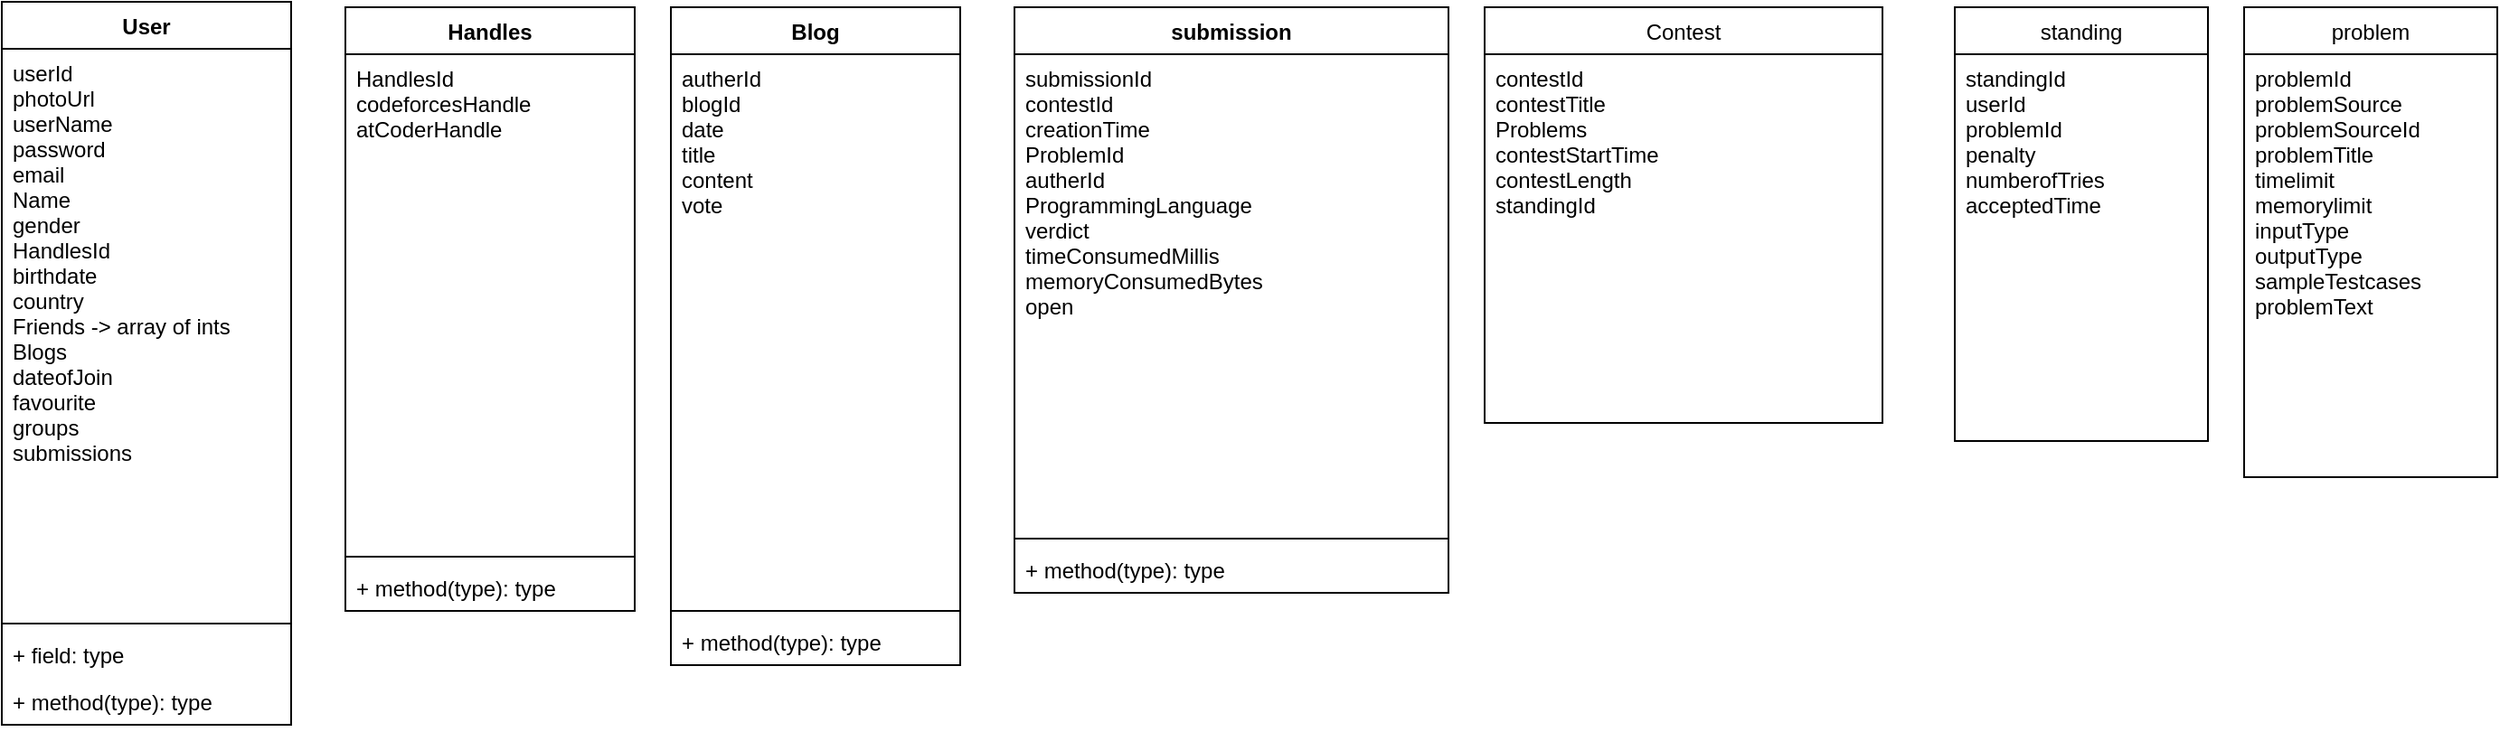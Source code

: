 <mxfile version="14.6.11" type="github">
  <diagram name="Page-1" id="e7e014a7-5840-1c2e-5031-d8a46d1fe8dd">
    <mxGraphModel dx="723" dy="383" grid="1" gridSize="10" guides="1" tooltips="1" connect="1" arrows="1" fold="1" page="1" pageScale="1" pageWidth="1169" pageHeight="826" background="#ffffff" math="0" shadow="0">
      <root>
        <mxCell id="0" />
        <mxCell id="1" parent="0" />
        <mxCell id="JU4NtEomJYwtcVXKQSau-47" value="User" style="swimlane;fontStyle=1;align=center;verticalAlign=top;childLayout=stackLayout;horizontal=1;startSize=26;horizontalStack=0;resizeParent=1;resizeParentMax=0;resizeLast=0;collapsible=1;marginBottom=0;" vertex="1" parent="1">
          <mxGeometry x="20" y="17" width="160" height="400" as="geometry" />
        </mxCell>
        <mxCell id="JU4NtEomJYwtcVXKQSau-48" value="userId&#xa;photoUrl&#xa;userName&#xa;password&#xa;email&#xa;Name&#xa;gender&#xa;HandlesId &#xa;birthdate&#xa;country&#xa;Friends -&gt; array of ints&#xa;Blogs  &#xa;dateofJoin&#xa;favourite&#xa;groups &#xa;submissions" style="text;strokeColor=none;fillColor=none;align=left;verticalAlign=top;spacingLeft=4;spacingRight=4;overflow=hidden;rotatable=0;points=[[0,0.5],[1,0.5]];portConstraint=eastwest;" vertex="1" parent="JU4NtEomJYwtcVXKQSau-47">
          <mxGeometry y="26" width="160" height="314" as="geometry" />
        </mxCell>
        <mxCell id="JU4NtEomJYwtcVXKQSau-49" value="" style="line;strokeWidth=1;fillColor=none;align=left;verticalAlign=middle;spacingTop=-1;spacingLeft=3;spacingRight=3;rotatable=0;labelPosition=right;points=[];portConstraint=eastwest;" vertex="1" parent="JU4NtEomJYwtcVXKQSau-47">
          <mxGeometry y="340" width="160" height="8" as="geometry" />
        </mxCell>
        <mxCell id="JU4NtEomJYwtcVXKQSau-51" value="+ field: type" style="text;strokeColor=none;fillColor=none;align=left;verticalAlign=top;spacingLeft=4;spacingRight=4;overflow=hidden;rotatable=0;points=[[0,0.5],[1,0.5]];portConstraint=eastwest;" vertex="1" parent="JU4NtEomJYwtcVXKQSau-47">
          <mxGeometry y="348" width="160" height="26" as="geometry" />
        </mxCell>
        <mxCell id="JU4NtEomJYwtcVXKQSau-50" value="+ method(type): type" style="text;strokeColor=none;fillColor=none;align=left;verticalAlign=top;spacingLeft=4;spacingRight=4;overflow=hidden;rotatable=0;points=[[0,0.5],[1,0.5]];portConstraint=eastwest;" vertex="1" parent="JU4NtEomJYwtcVXKQSau-47">
          <mxGeometry y="374" width="160" height="26" as="geometry" />
        </mxCell>
        <mxCell id="JU4NtEomJYwtcVXKQSau-52" value="Blog" style="swimlane;fontStyle=1;align=center;verticalAlign=top;childLayout=stackLayout;horizontal=1;startSize=26;horizontalStack=0;resizeParent=1;resizeParentMax=0;resizeLast=0;collapsible=1;marginBottom=0;" vertex="1" parent="1">
          <mxGeometry x="390" y="20" width="160" height="364" as="geometry" />
        </mxCell>
        <mxCell id="JU4NtEomJYwtcVXKQSau-53" value="autherId&#xa;blogId&#xa;date&#xa;title&#xa;content&#xa;vote " style="text;strokeColor=none;fillColor=none;align=left;verticalAlign=top;spacingLeft=4;spacingRight=4;overflow=hidden;rotatable=0;points=[[0,0.5],[1,0.5]];portConstraint=eastwest;" vertex="1" parent="JU4NtEomJYwtcVXKQSau-52">
          <mxGeometry y="26" width="160" height="304" as="geometry" />
        </mxCell>
        <mxCell id="JU4NtEomJYwtcVXKQSau-54" value="" style="line;strokeWidth=1;fillColor=none;align=left;verticalAlign=middle;spacingTop=-1;spacingLeft=3;spacingRight=3;rotatable=0;labelPosition=right;points=[];portConstraint=eastwest;" vertex="1" parent="JU4NtEomJYwtcVXKQSau-52">
          <mxGeometry y="330" width="160" height="8" as="geometry" />
        </mxCell>
        <mxCell id="JU4NtEomJYwtcVXKQSau-55" value="+ method(type): type" style="text;strokeColor=none;fillColor=none;align=left;verticalAlign=top;spacingLeft=4;spacingRight=4;overflow=hidden;rotatable=0;points=[[0,0.5],[1,0.5]];portConstraint=eastwest;" vertex="1" parent="JU4NtEomJYwtcVXKQSau-52">
          <mxGeometry y="338" width="160" height="26" as="geometry" />
        </mxCell>
        <mxCell id="JU4NtEomJYwtcVXKQSau-56" value="submission" style="swimlane;fontStyle=1;align=center;verticalAlign=top;childLayout=stackLayout;horizontal=1;startSize=26;horizontalStack=0;resizeParent=1;resizeParentMax=0;resizeLast=0;collapsible=1;marginBottom=0;" vertex="1" parent="1">
          <mxGeometry x="580" y="20" width="240" height="324" as="geometry" />
        </mxCell>
        <mxCell id="JU4NtEomJYwtcVXKQSau-57" value="submissionId &#xa;contestId&#xa;creationTime&#xa;ProblemId&#xa;autherId&#xa;ProgrammingLanguage&#xa;verdict&#xa;timeConsumedMillis&#xa;memoryConsumedBytes&#xa;open" style="text;strokeColor=none;fillColor=none;align=left;verticalAlign=top;spacingLeft=4;spacingRight=4;overflow=hidden;rotatable=0;points=[[0,0.5],[1,0.5]];portConstraint=eastwest;" vertex="1" parent="JU4NtEomJYwtcVXKQSau-56">
          <mxGeometry y="26" width="240" height="264" as="geometry" />
        </mxCell>
        <mxCell id="JU4NtEomJYwtcVXKQSau-58" value="" style="line;strokeWidth=1;fillColor=none;align=left;verticalAlign=middle;spacingTop=-1;spacingLeft=3;spacingRight=3;rotatable=0;labelPosition=right;points=[];portConstraint=eastwest;" vertex="1" parent="JU4NtEomJYwtcVXKQSau-56">
          <mxGeometry y="290" width="240" height="8" as="geometry" />
        </mxCell>
        <mxCell id="JU4NtEomJYwtcVXKQSau-59" value="+ method(type): type" style="text;strokeColor=none;fillColor=none;align=left;verticalAlign=top;spacingLeft=4;spacingRight=4;overflow=hidden;rotatable=0;points=[[0,0.5],[1,0.5]];portConstraint=eastwest;" vertex="1" parent="JU4NtEomJYwtcVXKQSau-56">
          <mxGeometry y="298" width="240" height="26" as="geometry" />
        </mxCell>
        <mxCell id="JU4NtEomJYwtcVXKQSau-61" value="Handles" style="swimlane;fontStyle=1;align=center;verticalAlign=top;childLayout=stackLayout;horizontal=1;startSize=26;horizontalStack=0;resizeParent=1;resizeParentMax=0;resizeLast=0;collapsible=1;marginBottom=0;" vertex="1" parent="1">
          <mxGeometry x="210" y="20" width="160" height="334" as="geometry" />
        </mxCell>
        <mxCell id="JU4NtEomJYwtcVXKQSau-62" value="HandlesId&#xa;codeforcesHandle&#xa;atCoderHandle&#xa;&#xa;" style="text;strokeColor=none;fillColor=none;align=left;verticalAlign=top;spacingLeft=4;spacingRight=4;overflow=hidden;rotatable=0;points=[[0,0.5],[1,0.5]];portConstraint=eastwest;" vertex="1" parent="JU4NtEomJYwtcVXKQSau-61">
          <mxGeometry y="26" width="160" height="274" as="geometry" />
        </mxCell>
        <mxCell id="JU4NtEomJYwtcVXKQSau-63" value="" style="line;strokeWidth=1;fillColor=none;align=left;verticalAlign=middle;spacingTop=-1;spacingLeft=3;spacingRight=3;rotatable=0;labelPosition=right;points=[];portConstraint=eastwest;" vertex="1" parent="JU4NtEomJYwtcVXKQSau-61">
          <mxGeometry y="300" width="160" height="8" as="geometry" />
        </mxCell>
        <mxCell id="JU4NtEomJYwtcVXKQSau-64" value="+ method(type): type" style="text;strokeColor=none;fillColor=none;align=left;verticalAlign=top;spacingLeft=4;spacingRight=4;overflow=hidden;rotatable=0;points=[[0,0.5],[1,0.5]];portConstraint=eastwest;" vertex="1" parent="JU4NtEomJYwtcVXKQSau-61">
          <mxGeometry y="308" width="160" height="26" as="geometry" />
        </mxCell>
        <mxCell id="JU4NtEomJYwtcVXKQSau-65" value="Contest" style="swimlane;fontStyle=0;childLayout=stackLayout;horizontal=1;startSize=26;fillColor=none;horizontalStack=0;resizeParent=1;resizeParentMax=0;resizeLast=0;collapsible=1;marginBottom=0;" vertex="1" parent="1">
          <mxGeometry x="840" y="20" width="220" height="230" as="geometry" />
        </mxCell>
        <mxCell id="JU4NtEomJYwtcVXKQSau-66" value="contestId&#xa;contestTitle&#xa;Problems&#xa;contestStartTime&#xa;contestLength&#xa;standingId&#xa;" style="text;strokeColor=none;fillColor=none;align=left;verticalAlign=top;spacingLeft=4;spacingRight=4;overflow=hidden;rotatable=0;points=[[0,0.5],[1,0.5]];portConstraint=eastwest;" vertex="1" parent="JU4NtEomJYwtcVXKQSau-65">
          <mxGeometry y="26" width="220" height="204" as="geometry" />
        </mxCell>
        <mxCell id="JU4NtEomJYwtcVXKQSau-69" value="standing" style="swimlane;fontStyle=0;childLayout=stackLayout;horizontal=1;startSize=26;fillColor=none;horizontalStack=0;resizeParent=1;resizeParentMax=0;resizeLast=0;collapsible=1;marginBottom=0;" vertex="1" parent="1">
          <mxGeometry x="1100" y="20" width="140" height="240" as="geometry" />
        </mxCell>
        <mxCell id="JU4NtEomJYwtcVXKQSau-70" value="standingId&#xa;userId&#xa;problemId&#xa;penalty&#xa;numberofTries&#xa;acceptedTime&#xa;" style="text;strokeColor=none;fillColor=none;align=left;verticalAlign=top;spacingLeft=4;spacingRight=4;overflow=hidden;rotatable=0;points=[[0,0.5],[1,0.5]];portConstraint=eastwest;" vertex="1" parent="JU4NtEomJYwtcVXKQSau-69">
          <mxGeometry y="26" width="140" height="214" as="geometry" />
        </mxCell>
        <mxCell id="JU4NtEomJYwtcVXKQSau-73" value="problem" style="swimlane;fontStyle=0;childLayout=stackLayout;horizontal=1;startSize=26;fillColor=none;horizontalStack=0;resizeParent=1;resizeParentMax=0;resizeLast=0;collapsible=1;marginBottom=0;" vertex="1" parent="1">
          <mxGeometry x="1260" y="20" width="140" height="260" as="geometry" />
        </mxCell>
        <mxCell id="JU4NtEomJYwtcVXKQSau-74" value="problemId&#xa;problemSource&#xa;problemSourceId&#xa;problemTitle&#xa;timelimit&#xa;memorylimit&#xa;inputType&#xa;outputType&#xa;sampleTestcases&#xa;problemText" style="text;strokeColor=none;fillColor=none;align=left;verticalAlign=top;spacingLeft=4;spacingRight=4;overflow=hidden;rotatable=0;points=[[0,0.5],[1,0.5]];portConstraint=eastwest;" vertex="1" parent="JU4NtEomJYwtcVXKQSau-73">
          <mxGeometry y="26" width="140" height="234" as="geometry" />
        </mxCell>
      </root>
    </mxGraphModel>
  </diagram>
</mxfile>
